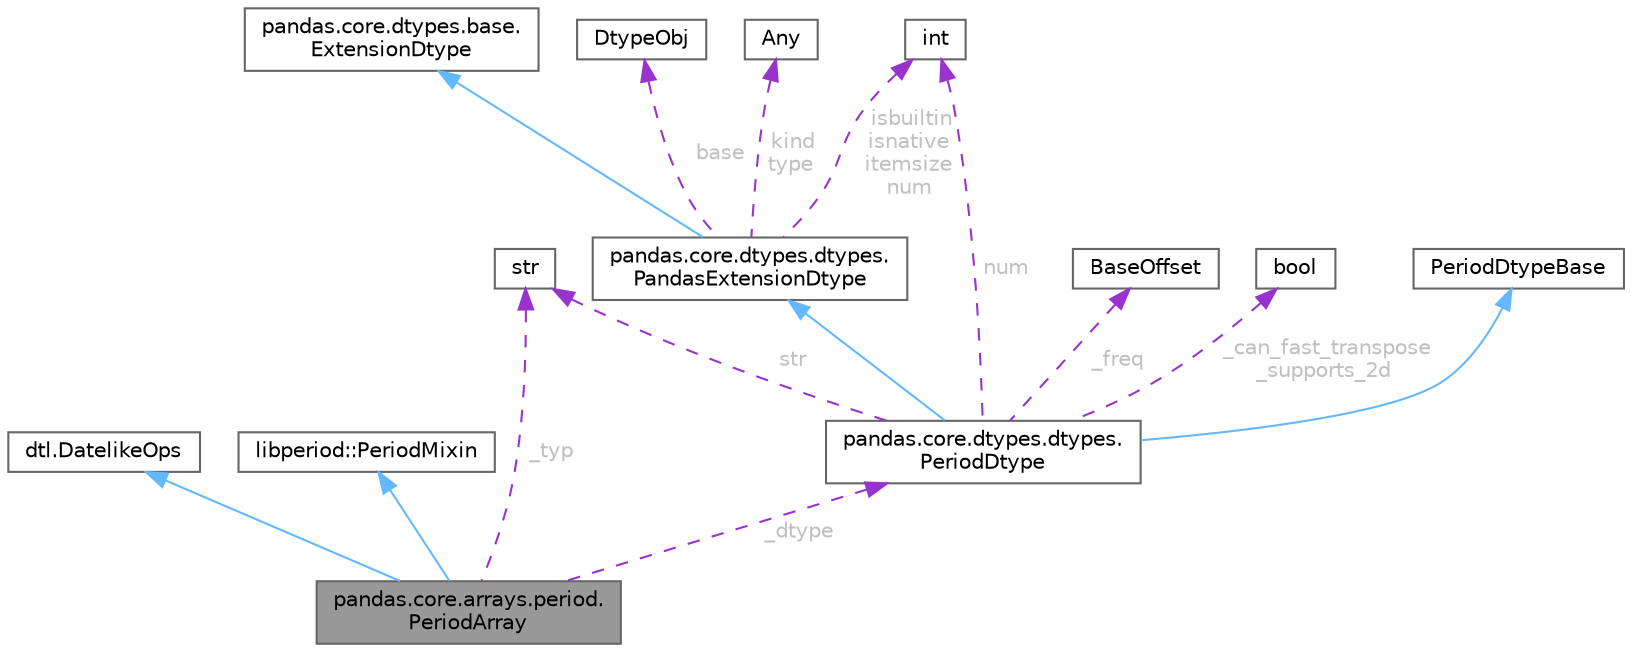 digraph "pandas.core.arrays.period.PeriodArray"
{
 // LATEX_PDF_SIZE
  bgcolor="transparent";
  edge [fontname=Helvetica,fontsize=10,labelfontname=Helvetica,labelfontsize=10];
  node [fontname=Helvetica,fontsize=10,shape=box,height=0.2,width=0.4];
  Node1 [id="Node000001",label="pandas.core.arrays.period.\lPeriodArray",height=0.2,width=0.4,color="gray40", fillcolor="grey60", style="filled", fontcolor="black",tooltip=" "];
  Node2 -> Node1 [id="edge15_Node000001_Node000002",dir="back",color="steelblue1",style="solid",tooltip=" "];
  Node2 [id="Node000002",label="dtl.DatelikeOps",height=0.2,width=0.4,color="gray40", fillcolor="white", style="filled",tooltip=" "];
  Node3 -> Node1 [id="edge16_Node000001_Node000003",dir="back",color="steelblue1",style="solid",tooltip=" "];
  Node3 [id="Node000003",label="libperiod::PeriodMixin",height=0.2,width=0.4,color="gray40", fillcolor="white", style="filled",tooltip=" "];
  Node4 -> Node1 [id="edge17_Node000001_Node000004",dir="back",color="darkorchid3",style="dashed",tooltip=" ",label=" _typ",fontcolor="grey" ];
  Node4 [id="Node000004",label="str",height=0.2,width=0.4,color="gray40", fillcolor="white", style="filled",tooltip=" "];
  Node5 -> Node1 [id="edge18_Node000001_Node000005",dir="back",color="darkorchid3",style="dashed",tooltip=" ",label=" _dtype",fontcolor="grey" ];
  Node5 [id="Node000005",label="pandas.core.dtypes.dtypes.\lPeriodDtype",height=0.2,width=0.4,color="gray40", fillcolor="white", style="filled",URL="$classpandas_1_1core_1_1dtypes_1_1dtypes_1_1PeriodDtype.html",tooltip=" "];
  Node6 -> Node5 [id="edge19_Node000005_Node000006",dir="back",color="steelblue1",style="solid",tooltip=" "];
  Node6 [id="Node000006",label="PeriodDtypeBase",height=0.2,width=0.4,color="gray40", fillcolor="white", style="filled",tooltip=" "];
  Node7 -> Node5 [id="edge20_Node000005_Node000007",dir="back",color="steelblue1",style="solid",tooltip=" "];
  Node7 [id="Node000007",label="pandas.core.dtypes.dtypes.\lPandasExtensionDtype",height=0.2,width=0.4,color="gray40", fillcolor="white", style="filled",URL="$classpandas_1_1core_1_1dtypes_1_1dtypes_1_1PandasExtensionDtype.html",tooltip=" "];
  Node8 -> Node7 [id="edge21_Node000007_Node000008",dir="back",color="steelblue1",style="solid",tooltip=" "];
  Node8 [id="Node000008",label="pandas.core.dtypes.base.\lExtensionDtype",height=0.2,width=0.4,color="gray40", fillcolor="white", style="filled",URL="$classpandas_1_1core_1_1dtypes_1_1base_1_1ExtensionDtype.html",tooltip=" "];
  Node9 -> Node7 [id="edge22_Node000007_Node000009",dir="back",color="darkorchid3",style="dashed",tooltip=" ",label=" kind\ntype",fontcolor="grey" ];
  Node9 [id="Node000009",label="Any",height=0.2,width=0.4,color="gray40", fillcolor="white", style="filled",tooltip=" "];
  Node10 -> Node7 [id="edge23_Node000007_Node000010",dir="back",color="darkorchid3",style="dashed",tooltip=" ",label=" isbuiltin\nisnative\nitemsize\nnum",fontcolor="grey" ];
  Node10 [id="Node000010",label="int",height=0.2,width=0.4,color="gray40", fillcolor="white", style="filled",tooltip=" "];
  Node11 -> Node7 [id="edge24_Node000007_Node000011",dir="back",color="darkorchid3",style="dashed",tooltip=" ",label=" base",fontcolor="grey" ];
  Node11 [id="Node000011",label="DtypeObj",height=0.2,width=0.4,color="gray40", fillcolor="white", style="filled",tooltip=" "];
  Node4 -> Node5 [id="edge25_Node000005_Node000004",dir="back",color="darkorchid3",style="dashed",tooltip=" ",label=" str",fontcolor="grey" ];
  Node10 -> Node5 [id="edge26_Node000005_Node000010",dir="back",color="darkorchid3",style="dashed",tooltip=" ",label=" num",fontcolor="grey" ];
  Node12 -> Node5 [id="edge27_Node000005_Node000012",dir="back",color="darkorchid3",style="dashed",tooltip=" ",label=" _freq",fontcolor="grey" ];
  Node12 [id="Node000012",label="BaseOffset",height=0.2,width=0.4,color="gray40", fillcolor="white", style="filled",tooltip=" "];
  Node13 -> Node5 [id="edge28_Node000005_Node000013",dir="back",color="darkorchid3",style="dashed",tooltip=" ",label=" _can_fast_transpose\n_supports_2d",fontcolor="grey" ];
  Node13 [id="Node000013",label="bool",height=0.2,width=0.4,color="gray40", fillcolor="white", style="filled",tooltip=" "];
}
